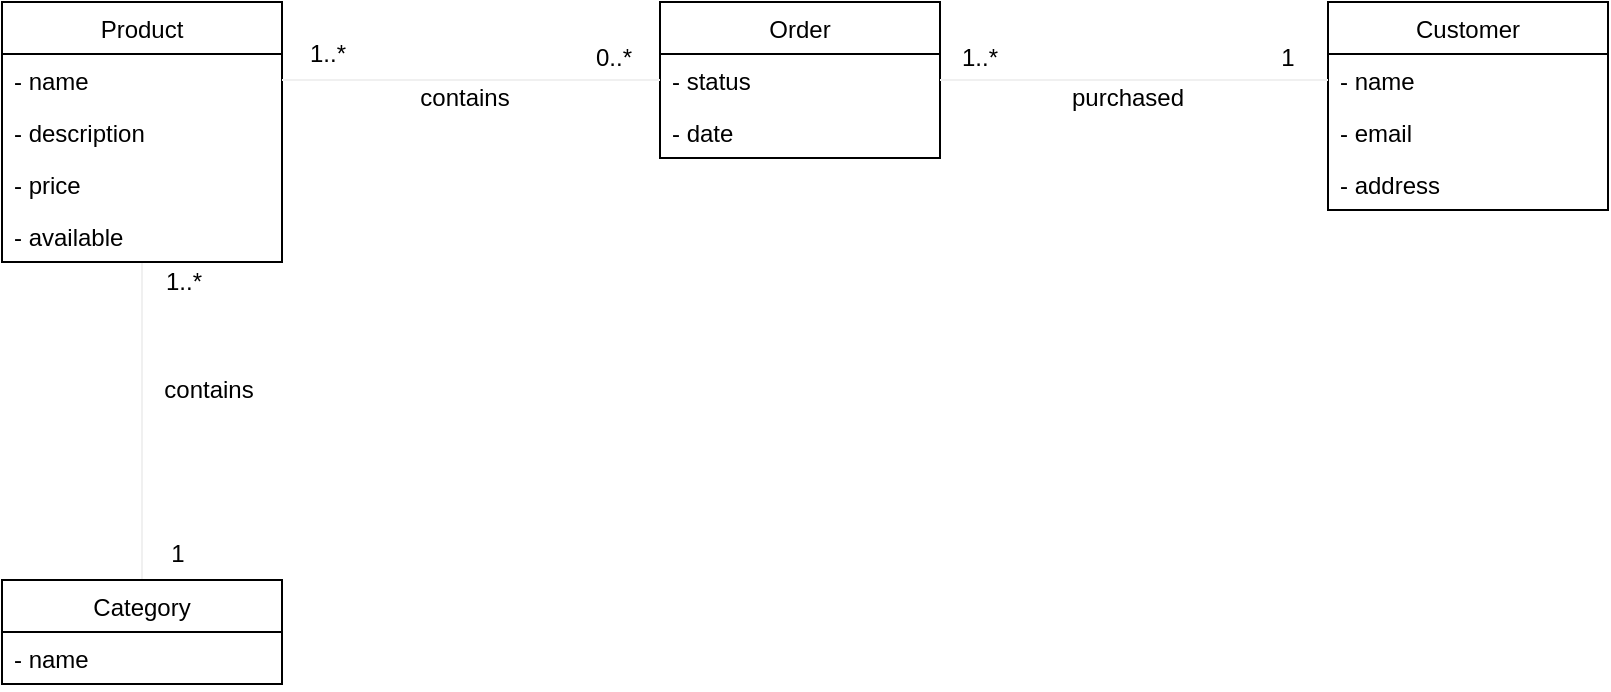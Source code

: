 <mxfile version="13.6.2" type="device"><diagram id="KtVdmhIiMu2sDmbH0jQD" name="Page-1"><mxGraphModel dx="1038" dy="607" grid="0" gridSize="10" guides="1" tooltips="1" connect="1" arrows="1" fold="1" page="1" pageScale="1" pageWidth="2336" pageHeight="1654" math="0" shadow="0"><root><mxCell id="0"/><mxCell id="1" parent="0"/><mxCell id="VvgNpe2eEIsq6j9a3rSV-72" style="edgeStyle=none;rounded=0;orthogonalLoop=1;jettySize=auto;html=1;startArrow=none;startFill=0;endArrow=none;endFill=0;strokeColor=#f0f0f0;" parent="1" source="VvgNpe2eEIsq6j9a3rSV-8" target="VvgNpe2eEIsq6j9a3rSV-16" edge="1"><mxGeometry relative="1" as="geometry"/></mxCell><mxCell id="VvgNpe2eEIsq6j9a3rSV-8" value="Product" style="swimlane;fontStyle=0;childLayout=stackLayout;horizontal=1;startSize=26;fillColor=none;horizontalStack=0;resizeParent=1;resizeParentMax=0;resizeLast=0;collapsible=1;marginBottom=0;" parent="1" vertex="1"><mxGeometry x="106" y="165" width="140" height="130" as="geometry"><mxRectangle x="106" y="165" width="69" height="26" as="alternateBounds"/></mxGeometry></mxCell><mxCell id="VvgNpe2eEIsq6j9a3rSV-9" value="- name" style="text;strokeColor=none;fillColor=none;align=left;verticalAlign=top;spacingLeft=4;spacingRight=4;overflow=hidden;rotatable=0;points=[[0,0.5],[1,0.5]];portConstraint=eastwest;" parent="VvgNpe2eEIsq6j9a3rSV-8" vertex="1"><mxGeometry y="26" width="140" height="26" as="geometry"/></mxCell><mxCell id="VvgNpe2eEIsq6j9a3rSV-10" value="- description" style="text;strokeColor=none;fillColor=none;align=left;verticalAlign=top;spacingLeft=4;spacingRight=4;overflow=hidden;rotatable=0;points=[[0,0.5],[1,0.5]];portConstraint=eastwest;" parent="VvgNpe2eEIsq6j9a3rSV-8" vertex="1"><mxGeometry y="52" width="140" height="26" as="geometry"/></mxCell><mxCell id="VvgNpe2eEIsq6j9a3rSV-11" value="- price" style="text;strokeColor=none;fillColor=none;align=left;verticalAlign=top;spacingLeft=4;spacingRight=4;overflow=hidden;rotatable=0;points=[[0,0.5],[1,0.5]];portConstraint=eastwest;" parent="VvgNpe2eEIsq6j9a3rSV-8" vertex="1"><mxGeometry y="78" width="140" height="26" as="geometry"/></mxCell><mxCell id="2zAlVr2A2duDHsLGMkoL-2" value="- available" style="text;strokeColor=none;fillColor=none;align=left;verticalAlign=top;spacingLeft=4;spacingRight=4;overflow=hidden;rotatable=0;points=[[0,0.5],[1,0.5]];portConstraint=eastwest;" vertex="1" parent="VvgNpe2eEIsq6j9a3rSV-8"><mxGeometry y="104" width="140" height="26" as="geometry"/></mxCell><mxCell id="VvgNpe2eEIsq6j9a3rSV-20" value="Order" style="swimlane;fontStyle=0;childLayout=stackLayout;horizontal=1;startSize=26;fillColor=none;horizontalStack=0;resizeParent=1;resizeParentMax=0;resizeLast=0;collapsible=1;marginBottom=0;" parent="1" vertex="1"><mxGeometry x="435" y="165" width="140" height="78" as="geometry"/></mxCell><mxCell id="VvgNpe2eEIsq6j9a3rSV-21" value="- status" style="text;strokeColor=none;fillColor=none;align=left;verticalAlign=top;spacingLeft=4;spacingRight=4;overflow=hidden;rotatable=0;points=[[0,0.5],[1,0.5]];portConstraint=eastwest;" parent="VvgNpe2eEIsq6j9a3rSV-20" vertex="1"><mxGeometry y="26" width="140" height="26" as="geometry"/></mxCell><mxCell id="VvgNpe2eEIsq6j9a3rSV-77" value="- date" style="text;strokeColor=none;fillColor=none;align=left;verticalAlign=top;spacingLeft=4;spacingRight=4;overflow=hidden;rotatable=0;points=[[0,0.5],[1,0.5]];portConstraint=eastwest;" parent="VvgNpe2eEIsq6j9a3rSV-20" vertex="1"><mxGeometry y="52" width="140" height="26" as="geometry"/></mxCell><mxCell id="VvgNpe2eEIsq6j9a3rSV-28" value="Customer" style="swimlane;fontStyle=0;childLayout=stackLayout;horizontal=1;startSize=26;fillColor=none;horizontalStack=0;resizeParent=1;resizeParentMax=0;resizeLast=0;collapsible=1;marginBottom=0;" parent="1" vertex="1"><mxGeometry x="769" y="165" width="140" height="104" as="geometry"/></mxCell><mxCell id="VvgNpe2eEIsq6j9a3rSV-29" value="- name" style="text;strokeColor=none;fillColor=none;align=left;verticalAlign=top;spacingLeft=4;spacingRight=4;overflow=hidden;rotatable=0;points=[[0,0.5],[1,0.5]];portConstraint=eastwest;" parent="VvgNpe2eEIsq6j9a3rSV-28" vertex="1"><mxGeometry y="26" width="140" height="26" as="geometry"/></mxCell><mxCell id="VvgNpe2eEIsq6j9a3rSV-30" value="- email" style="text;strokeColor=none;fillColor=none;align=left;verticalAlign=top;spacingLeft=4;spacingRight=4;overflow=hidden;rotatable=0;points=[[0,0.5],[1,0.5]];portConstraint=eastwest;" parent="VvgNpe2eEIsq6j9a3rSV-28" vertex="1"><mxGeometry y="52" width="140" height="26" as="geometry"/></mxCell><mxCell id="VvgNpe2eEIsq6j9a3rSV-31" value="- address" style="text;strokeColor=none;fillColor=none;align=left;verticalAlign=top;spacingLeft=4;spacingRight=4;overflow=hidden;rotatable=0;points=[[0,0.5],[1,0.5]];portConstraint=eastwest;" parent="VvgNpe2eEIsq6j9a3rSV-28" vertex="1"><mxGeometry y="78" width="140" height="26" as="geometry"/></mxCell><mxCell id="VvgNpe2eEIsq6j9a3rSV-46" value="1..*" style="text;html=1;strokeColor=none;fillColor=none;align=center;verticalAlign=middle;whiteSpace=wrap;rounded=0;" parent="1" vertex="1"><mxGeometry x="177" y="295" width="40" height="20" as="geometry"/></mxCell><mxCell id="VvgNpe2eEIsq6j9a3rSV-47" value="1" style="text;html=1;strokeColor=none;fillColor=none;align=center;verticalAlign=middle;whiteSpace=wrap;rounded=0;" parent="1" vertex="1"><mxGeometry x="174" y="431" width="40" height="20" as="geometry"/></mxCell><mxCell id="VvgNpe2eEIsq6j9a3rSV-57" style="edgeStyle=none;rounded=0;orthogonalLoop=1;jettySize=auto;html=1;exitX=1;exitY=0.5;exitDx=0;exitDy=0;endArrow=none;endFill=0;strokeColor=#f0f0f0;" parent="1" source="VvgNpe2eEIsq6j9a3rSV-9" target="VvgNpe2eEIsq6j9a3rSV-21" edge="1"><mxGeometry relative="1" as="geometry"/></mxCell><mxCell id="VvgNpe2eEIsq6j9a3rSV-59" style="edgeStyle=none;rounded=0;orthogonalLoop=1;jettySize=auto;html=1;exitX=1;exitY=0.5;exitDx=0;exitDy=0;entryX=0;entryY=0.5;entryDx=0;entryDy=0;endArrow=none;endFill=0;strokeColor=#f0f0f0;" parent="1" source="VvgNpe2eEIsq6j9a3rSV-21" target="VvgNpe2eEIsq6j9a3rSV-29" edge="1"><mxGeometry relative="1" as="geometry"/></mxCell><mxCell id="VvgNpe2eEIsq6j9a3rSV-61" value="1..*" style="text;html=1;strokeColor=none;fillColor=none;align=center;verticalAlign=middle;whiteSpace=wrap;rounded=0;" parent="1" vertex="1"><mxGeometry x="249" y="181" width="40" height="20" as="geometry"/></mxCell><mxCell id="VvgNpe2eEIsq6j9a3rSV-62" value="0..*" style="text;html=1;strokeColor=none;fillColor=none;align=center;verticalAlign=middle;whiteSpace=wrap;rounded=0;" parent="1" vertex="1"><mxGeometry x="392" y="183" width="40" height="20" as="geometry"/></mxCell><mxCell id="VvgNpe2eEIsq6j9a3rSV-63" value="1..*" style="text;html=1;strokeColor=none;fillColor=none;align=center;verticalAlign=middle;whiteSpace=wrap;rounded=0;" parent="1" vertex="1"><mxGeometry x="575" y="183" width="40" height="20" as="geometry"/></mxCell><mxCell id="VvgNpe2eEIsq6j9a3rSV-64" value="1" style="text;html=1;strokeColor=none;fillColor=none;align=center;verticalAlign=middle;whiteSpace=wrap;rounded=0;" parent="1" vertex="1"><mxGeometry x="729" y="183" width="40" height="20" as="geometry"/></mxCell><mxCell id="VvgNpe2eEIsq6j9a3rSV-69" value="contains" style="text;html=1;strokeColor=none;fillColor=none;align=center;verticalAlign=middle;whiteSpace=wrap;rounded=0;" parent="1" vertex="1"><mxGeometry x="174" y="349" width="71" height="20" as="geometry"/></mxCell><mxCell id="VvgNpe2eEIsq6j9a3rSV-70" value="contains" style="text;html=1;strokeColor=none;fillColor=none;align=center;verticalAlign=middle;whiteSpace=wrap;rounded=0;" parent="1" vertex="1"><mxGeometry x="302" y="203" width="71" height="20" as="geometry"/></mxCell><mxCell id="VvgNpe2eEIsq6j9a3rSV-74" value="purchased" style="text;html=1;strokeColor=none;fillColor=none;align=center;verticalAlign=middle;whiteSpace=wrap;rounded=0;" parent="1" vertex="1"><mxGeometry x="636" y="203" width="66" height="20" as="geometry"/></mxCell><mxCell id="VvgNpe2eEIsq6j9a3rSV-16" value="Category" style="swimlane;fontStyle=0;childLayout=stackLayout;horizontal=1;startSize=26;fillColor=none;horizontalStack=0;resizeParent=1;resizeParentMax=0;resizeLast=0;collapsible=1;marginBottom=0;" parent="1" vertex="1"><mxGeometry x="106" y="454" width="140" height="52" as="geometry"/></mxCell><mxCell id="VvgNpe2eEIsq6j9a3rSV-17" value="- name" style="text;strokeColor=none;fillColor=none;align=left;verticalAlign=top;spacingLeft=4;spacingRight=4;overflow=hidden;rotatable=0;points=[[0,0.5],[1,0.5]];portConstraint=eastwest;" parent="VvgNpe2eEIsq6j9a3rSV-16" vertex="1"><mxGeometry y="26" width="140" height="26" as="geometry"/></mxCell></root></mxGraphModel></diagram></mxfile>